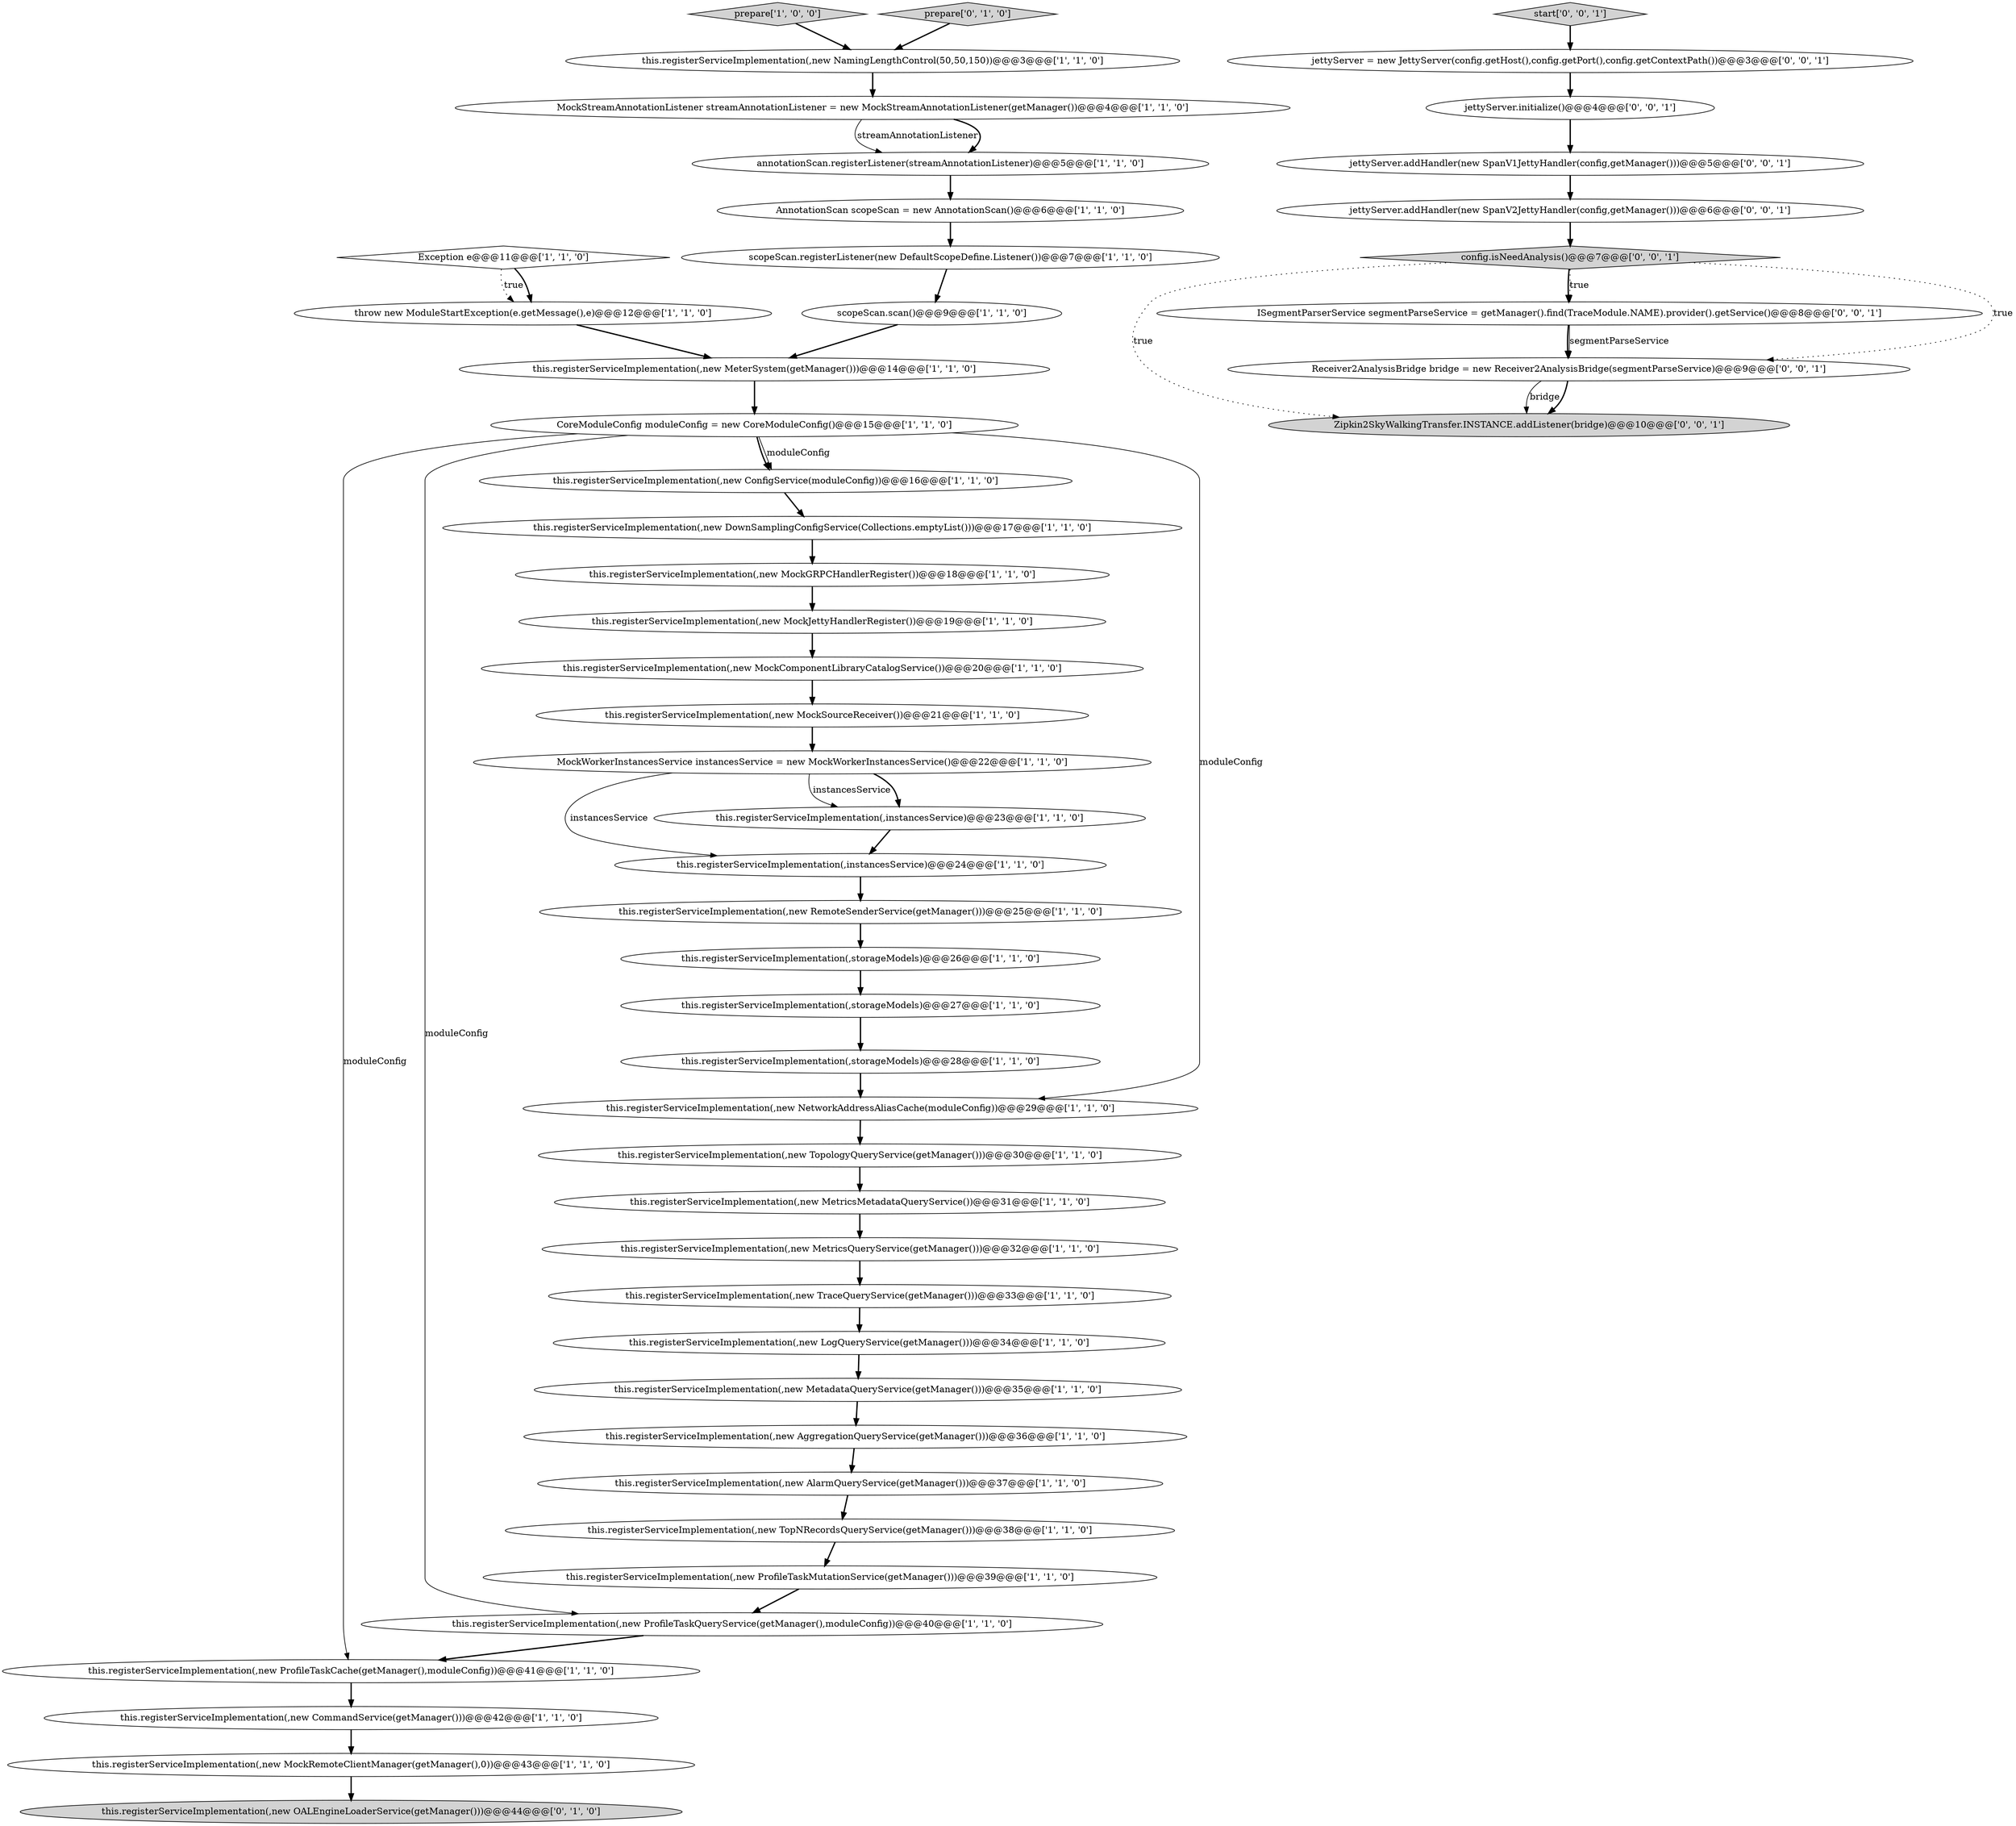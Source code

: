 digraph {
3 [style = filled, label = "scopeScan.registerListener(new DefaultScopeDefine.Listener())@@@7@@@['1', '1', '0']", fillcolor = white, shape = ellipse image = "AAA0AAABBB1BBB"];
43 [style = filled, label = "Zipkin2SkyWalkingTransfer.INSTANCE.addListener(bridge)@@@10@@@['0', '0', '1']", fillcolor = lightgray, shape = ellipse image = "AAA0AAABBB3BBB"];
19 [style = filled, label = "this.registerServiceImplementation(,new MockRemoteClientManager(getManager(),0))@@@43@@@['1', '1', '0']", fillcolor = white, shape = ellipse image = "AAA0AAABBB1BBB"];
14 [style = filled, label = "throw new ModuleStartException(e.getMessage(),e)@@@12@@@['1', '1', '0']", fillcolor = white, shape = ellipse image = "AAA0AAABBB1BBB"];
38 [style = filled, label = "this.registerServiceImplementation(,new MetricsQueryService(getManager()))@@@32@@@['1', '1', '0']", fillcolor = white, shape = ellipse image = "AAA0AAABBB1BBB"];
41 [style = filled, label = "ISegmentParserService segmentParseService = getManager().find(TraceModule.NAME).provider().getService()@@@8@@@['0', '0', '1']", fillcolor = white, shape = ellipse image = "AAA0AAABBB3BBB"];
6 [style = filled, label = "CoreModuleConfig moduleConfig = new CoreModuleConfig()@@@15@@@['1', '1', '0']", fillcolor = white, shape = ellipse image = "AAA0AAABBB1BBB"];
9 [style = filled, label = "this.registerServiceImplementation(,new TopNRecordsQueryService(getManager()))@@@38@@@['1', '1', '0']", fillcolor = white, shape = ellipse image = "AAA0AAABBB1BBB"];
35 [style = filled, label = "this.registerServiceImplementation(,new RemoteSenderService(getManager()))@@@25@@@['1', '1', '0']", fillcolor = white, shape = ellipse image = "AAA0AAABBB1BBB"];
5 [style = filled, label = "this.registerServiceImplementation(,new AlarmQueryService(getManager()))@@@37@@@['1', '1', '0']", fillcolor = white, shape = ellipse image = "AAA0AAABBB1BBB"];
22 [style = filled, label = "this.registerServiceImplementation(,new TraceQueryService(getManager()))@@@33@@@['1', '1', '0']", fillcolor = white, shape = ellipse image = "AAA0AAABBB1BBB"];
30 [style = filled, label = "this.registerServiceImplementation(,new ProfileTaskCache(getManager(),moduleConfig))@@@41@@@['1', '1', '0']", fillcolor = white, shape = ellipse image = "AAA0AAABBB1BBB"];
24 [style = filled, label = "this.registerServiceImplementation(,instancesService)@@@24@@@['1', '1', '0']", fillcolor = white, shape = ellipse image = "AAA0AAABBB1BBB"];
45 [style = filled, label = "Receiver2AnalysisBridge bridge = new Receiver2AnalysisBridge(segmentParseService)@@@9@@@['0', '0', '1']", fillcolor = white, shape = ellipse image = "AAA0AAABBB3BBB"];
4 [style = filled, label = "this.registerServiceImplementation(,new NamingLengthControl(50,50,150))@@@3@@@['1', '1', '0']", fillcolor = white, shape = ellipse image = "AAA0AAABBB1BBB"];
0 [style = filled, label = "this.registerServiceImplementation(,new DownSamplingConfigService(Collections.emptyList()))@@@17@@@['1', '1', '0']", fillcolor = white, shape = ellipse image = "AAA0AAABBB1BBB"];
44 [style = filled, label = "jettyServer = new JettyServer(config.getHost(),config.getPort(),config.getContextPath())@@@3@@@['0', '0', '1']", fillcolor = white, shape = ellipse image = "AAA0AAABBB3BBB"];
33 [style = filled, label = "this.registerServiceImplementation(,new MockSourceReceiver())@@@21@@@['1', '1', '0']", fillcolor = white, shape = ellipse image = "AAA0AAABBB1BBB"];
27 [style = filled, label = "this.registerServiceImplementation(,new LogQueryService(getManager()))@@@34@@@['1', '1', '0']", fillcolor = white, shape = ellipse image = "AAA0AAABBB1BBB"];
12 [style = filled, label = "scopeScan.scan()@@@9@@@['1', '1', '0']", fillcolor = white, shape = ellipse image = "AAA0AAABBB1BBB"];
26 [style = filled, label = "this.registerServiceImplementation(,instancesService)@@@23@@@['1', '1', '0']", fillcolor = white, shape = ellipse image = "AAA0AAABBB1BBB"];
49 [style = filled, label = "config.isNeedAnalysis()@@@7@@@['0', '0', '1']", fillcolor = lightgray, shape = diamond image = "AAA0AAABBB3BBB"];
32 [style = filled, label = "this.registerServiceImplementation(,storageModels)@@@28@@@['1', '1', '0']", fillcolor = white, shape = ellipse image = "AAA0AAABBB1BBB"];
8 [style = filled, label = "this.registerServiceImplementation(,new MetadataQueryService(getManager()))@@@35@@@['1', '1', '0']", fillcolor = white, shape = ellipse image = "AAA0AAABBB1BBB"];
36 [style = filled, label = "this.registerServiceImplementation(,new MeterSystem(getManager()))@@@14@@@['1', '1', '0']", fillcolor = white, shape = ellipse image = "AAA0AAABBB1BBB"];
7 [style = filled, label = "prepare['1', '0', '0']", fillcolor = lightgray, shape = diamond image = "AAA0AAABBB1BBB"];
34 [style = filled, label = "this.registerServiceImplementation(,new AggregationQueryService(getManager()))@@@36@@@['1', '1', '0']", fillcolor = white, shape = ellipse image = "AAA0AAABBB1BBB"];
21 [style = filled, label = "this.registerServiceImplementation(,new ProfileTaskMutationService(getManager()))@@@39@@@['1', '1', '0']", fillcolor = white, shape = ellipse image = "AAA0AAABBB1BBB"];
31 [style = filled, label = "this.registerServiceImplementation(,new MockGRPCHandlerRegister())@@@18@@@['1', '1', '0']", fillcolor = white, shape = ellipse image = "AAA0AAABBB1BBB"];
37 [style = filled, label = "Exception e@@@11@@@['1', '1', '0']", fillcolor = white, shape = diamond image = "AAA0AAABBB1BBB"];
39 [style = filled, label = "this.registerServiceImplementation(,new OALEngineLoaderService(getManager()))@@@44@@@['0', '1', '0']", fillcolor = lightgray, shape = ellipse image = "AAA1AAABBB2BBB"];
16 [style = filled, label = "annotationScan.registerListener(streamAnnotationListener)@@@5@@@['1', '1', '0']", fillcolor = white, shape = ellipse image = "AAA0AAABBB1BBB"];
46 [style = filled, label = "jettyServer.addHandler(new SpanV1JettyHandler(config,getManager()))@@@5@@@['0', '0', '1']", fillcolor = white, shape = ellipse image = "AAA0AAABBB3BBB"];
11 [style = filled, label = "this.registerServiceImplementation(,new MetricsMetadataQueryService())@@@31@@@['1', '1', '0']", fillcolor = white, shape = ellipse image = "AAA0AAABBB1BBB"];
10 [style = filled, label = "MockWorkerInstancesService instancesService = new MockWorkerInstancesService()@@@22@@@['1', '1', '0']", fillcolor = white, shape = ellipse image = "AAA0AAABBB1BBB"];
28 [style = filled, label = "this.registerServiceImplementation(,new TopologyQueryService(getManager()))@@@30@@@['1', '1', '0']", fillcolor = white, shape = ellipse image = "AAA0AAABBB1BBB"];
40 [style = filled, label = "prepare['0', '1', '0']", fillcolor = lightgray, shape = diamond image = "AAA0AAABBB2BBB"];
47 [style = filled, label = "jettyServer.initialize()@@@4@@@['0', '0', '1']", fillcolor = white, shape = ellipse image = "AAA0AAABBB3BBB"];
1 [style = filled, label = "this.registerServiceImplementation(,storageModels)@@@26@@@['1', '1', '0']", fillcolor = white, shape = ellipse image = "AAA0AAABBB1BBB"];
42 [style = filled, label = "start['0', '0', '1']", fillcolor = lightgray, shape = diamond image = "AAA0AAABBB3BBB"];
18 [style = filled, label = "AnnotationScan scopeScan = new AnnotationScan()@@@6@@@['1', '1', '0']", fillcolor = white, shape = ellipse image = "AAA0AAABBB1BBB"];
15 [style = filled, label = "this.registerServiceImplementation(,new MockComponentLibraryCatalogService())@@@20@@@['1', '1', '0']", fillcolor = white, shape = ellipse image = "AAA0AAABBB1BBB"];
23 [style = filled, label = "this.registerServiceImplementation(,new ProfileTaskQueryService(getManager(),moduleConfig))@@@40@@@['1', '1', '0']", fillcolor = white, shape = ellipse image = "AAA0AAABBB1BBB"];
17 [style = filled, label = "this.registerServiceImplementation(,new ConfigService(moduleConfig))@@@16@@@['1', '1', '0']", fillcolor = white, shape = ellipse image = "AAA0AAABBB1BBB"];
48 [style = filled, label = "jettyServer.addHandler(new SpanV2JettyHandler(config,getManager()))@@@6@@@['0', '0', '1']", fillcolor = white, shape = ellipse image = "AAA0AAABBB3BBB"];
2 [style = filled, label = "MockStreamAnnotationListener streamAnnotationListener = new MockStreamAnnotationListener(getManager())@@@4@@@['1', '1', '0']", fillcolor = white, shape = ellipse image = "AAA0AAABBB1BBB"];
13 [style = filled, label = "this.registerServiceImplementation(,new NetworkAddressAliasCache(moduleConfig))@@@29@@@['1', '1', '0']", fillcolor = white, shape = ellipse image = "AAA0AAABBB1BBB"];
29 [style = filled, label = "this.registerServiceImplementation(,new MockJettyHandlerRegister())@@@19@@@['1', '1', '0']", fillcolor = white, shape = ellipse image = "AAA0AAABBB1BBB"];
20 [style = filled, label = "this.registerServiceImplementation(,storageModels)@@@27@@@['1', '1', '0']", fillcolor = white, shape = ellipse image = "AAA0AAABBB1BBB"];
25 [style = filled, label = "this.registerServiceImplementation(,new CommandService(getManager()))@@@42@@@['1', '1', '0']", fillcolor = white, shape = ellipse image = "AAA0AAABBB1BBB"];
23->30 [style = bold, label=""];
18->3 [style = bold, label=""];
19->39 [style = bold, label=""];
49->41 [style = bold, label=""];
6->13 [style = solid, label="moduleConfig"];
26->24 [style = bold, label=""];
49->43 [style = dotted, label="true"];
24->35 [style = bold, label=""];
32->13 [style = bold, label=""];
48->49 [style = bold, label=""];
49->41 [style = dotted, label="true"];
41->45 [style = bold, label=""];
10->26 [style = solid, label="instancesService"];
15->33 [style = bold, label=""];
6->30 [style = solid, label="moduleConfig"];
46->48 [style = bold, label=""];
33->10 [style = bold, label=""];
16->18 [style = bold, label=""];
36->6 [style = bold, label=""];
34->5 [style = bold, label=""];
25->19 [style = bold, label=""];
45->43 [style = solid, label="bridge"];
20->32 [style = bold, label=""];
22->27 [style = bold, label=""];
40->4 [style = bold, label=""];
47->46 [style = bold, label=""];
6->17 [style = bold, label=""];
13->28 [style = bold, label=""];
9->21 [style = bold, label=""];
5->9 [style = bold, label=""];
38->22 [style = bold, label=""];
30->25 [style = bold, label=""];
2->16 [style = solid, label="streamAnnotationListener"];
11->38 [style = bold, label=""];
8->34 [style = bold, label=""];
4->2 [style = bold, label=""];
35->1 [style = bold, label=""];
0->31 [style = bold, label=""];
27->8 [style = bold, label=""];
6->23 [style = solid, label="moduleConfig"];
45->43 [style = bold, label=""];
3->12 [style = bold, label=""];
7->4 [style = bold, label=""];
49->45 [style = dotted, label="true"];
44->47 [style = bold, label=""];
6->17 [style = solid, label="moduleConfig"];
29->15 [style = bold, label=""];
2->16 [style = bold, label=""];
31->29 [style = bold, label=""];
28->11 [style = bold, label=""];
1->20 [style = bold, label=""];
21->23 [style = bold, label=""];
10->24 [style = solid, label="instancesService"];
37->14 [style = dotted, label="true"];
12->36 [style = bold, label=""];
42->44 [style = bold, label=""];
17->0 [style = bold, label=""];
10->26 [style = bold, label=""];
41->45 [style = solid, label="segmentParseService"];
14->36 [style = bold, label=""];
37->14 [style = bold, label=""];
}
